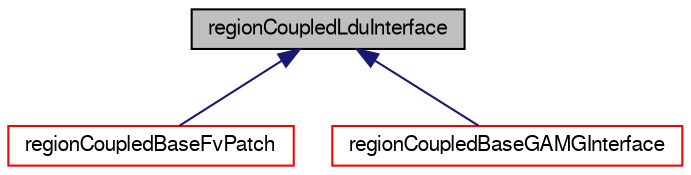 digraph "regionCoupledLduInterface"
{
  bgcolor="transparent";
  edge [fontname="FreeSans",fontsize="10",labelfontname="FreeSans",labelfontsize="10"];
  node [fontname="FreeSans",fontsize="10",shape=record];
  Node0 [label="regionCoupledLduInterface",height=0.2,width=0.4,color="black", fillcolor="grey75", style="filled", fontcolor="black"];
  Node0 -> Node1 [dir="back",color="midnightblue",fontsize="10",style="solid",fontname="FreeSans"];
  Node1 [label="regionCoupledBaseFvPatch",height=0.2,width=0.4,color="red",URL="$a22854.html",tooltip="Base class of regionCoupledFvPatch with common functionality for regionCoupledFvPatch and regionCoupl..."];
  Node0 -> Node4 [dir="back",color="midnightblue",fontsize="10",style="solid",fontname="FreeSans"];
  Node4 [label="regionCoupledBaseGAMGInterface",height=0.2,width=0.4,color="red",URL="$a25158.html",tooltip="Base class for GAMG agglomerated coupled region interface. "];
}
